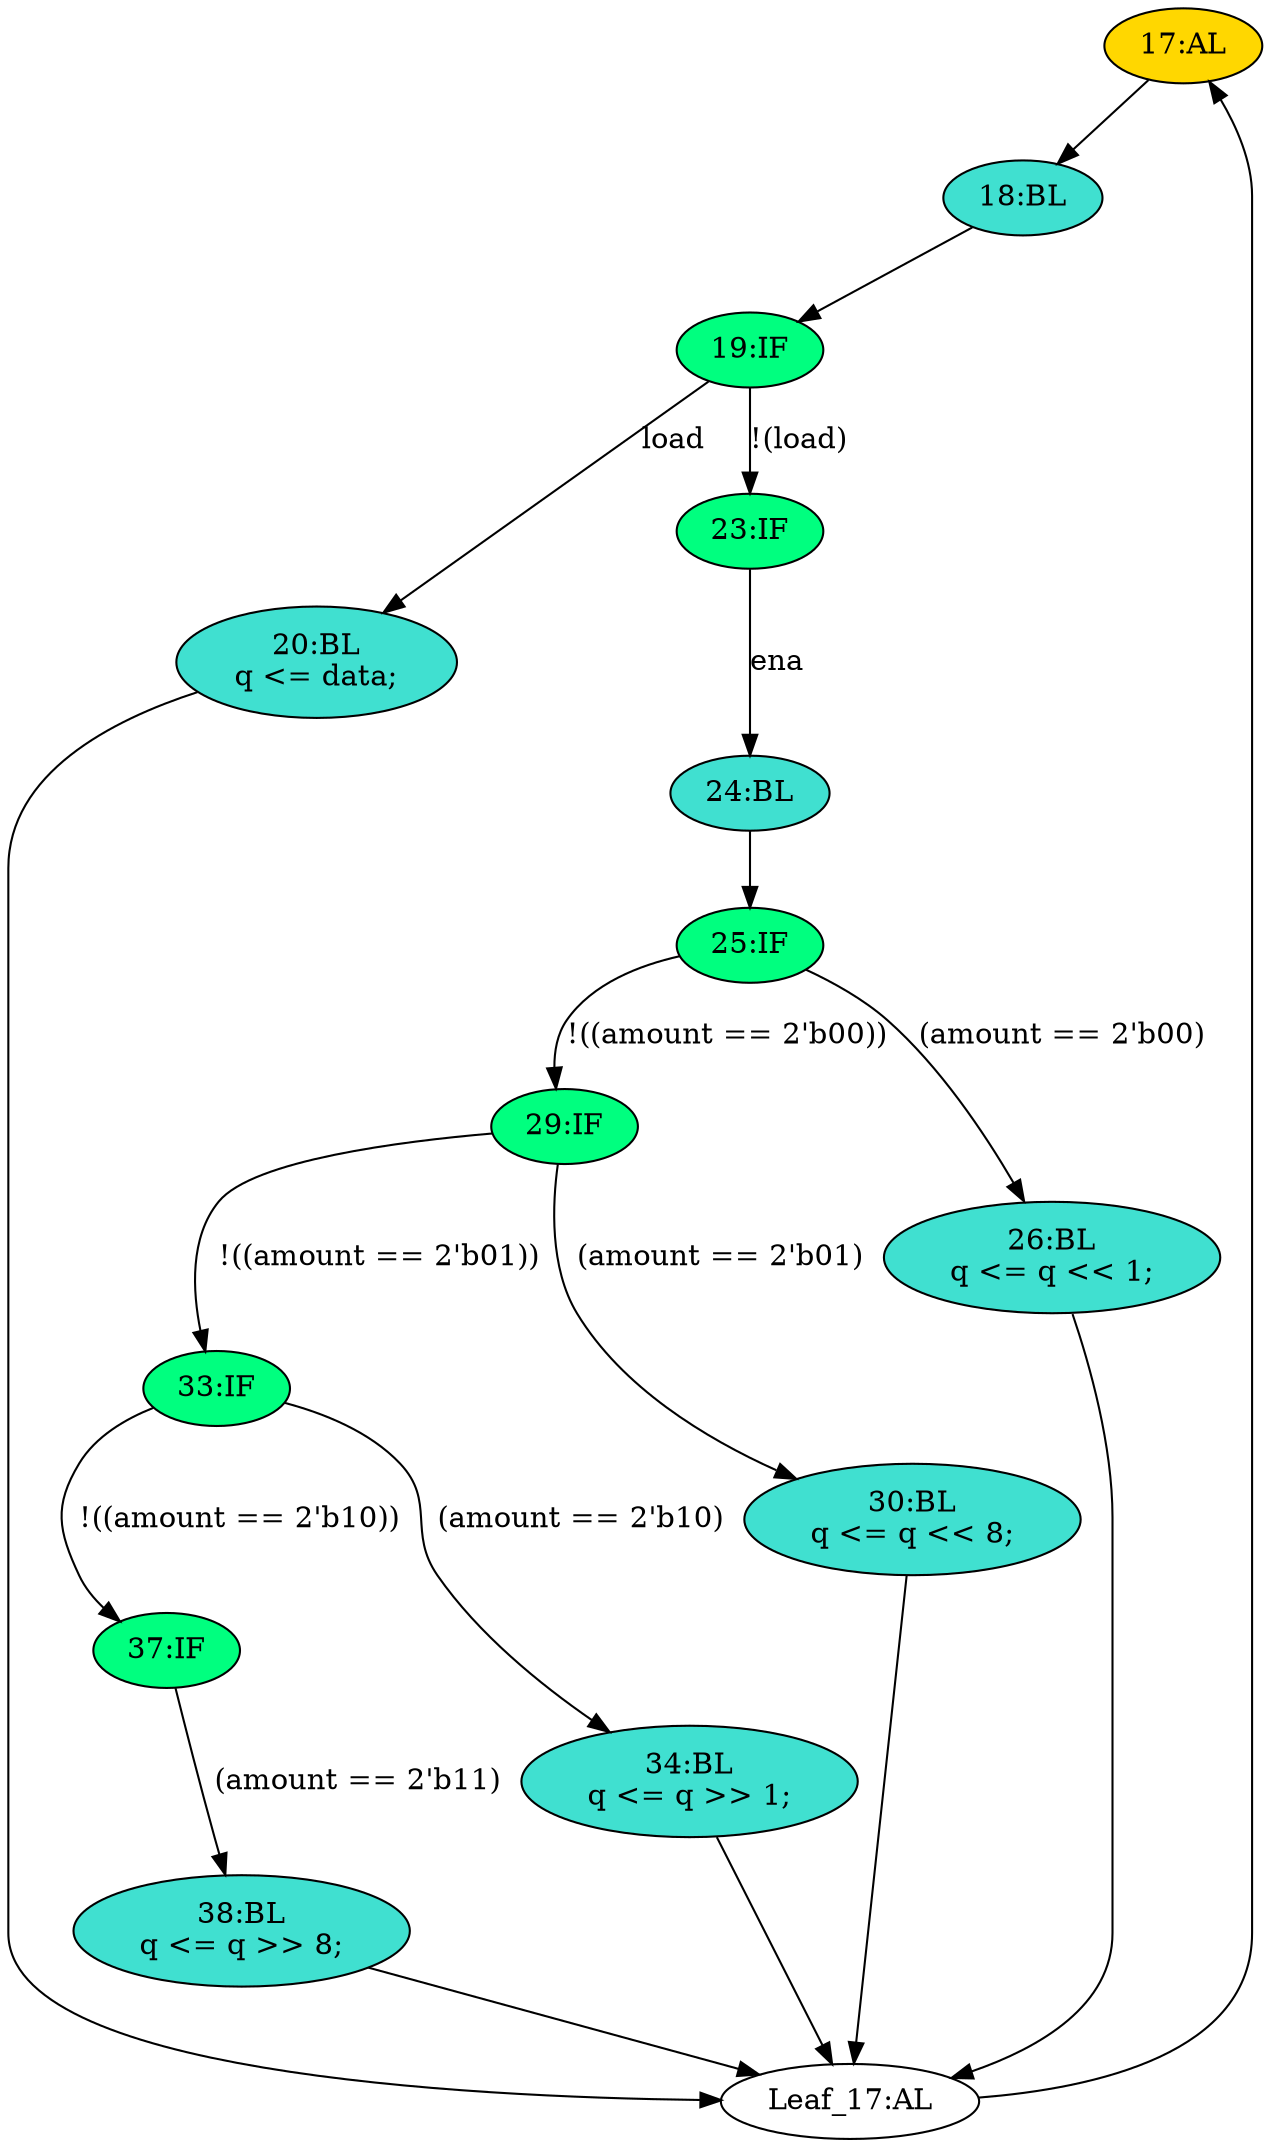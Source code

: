 strict digraph "compose( ,  )" {
	node [label="\N"];
	"17:AL"	[ast="<pyverilog.vparser.ast.Always object at 0x7f207e4f71d0>",
		clk_sens=True,
		fillcolor=gold,
		label="17:AL",
		sens="['clk']",
		statements="[]",
		style=filled,
		typ=Always,
		use_var="['load', 'ena', 'amount', 'data', 'q']"];
	"18:BL"	[ast="<pyverilog.vparser.ast.Block object at 0x7f207e4e3d10>",
		fillcolor=turquoise,
		label="18:BL",
		statements="[]",
		style=filled,
		typ=Block];
	"17:AL" -> "18:BL"	[cond="[]",
		lineno=None];
	"20:BL"	[ast="<pyverilog.vparser.ast.Block object at 0x7f207e4f7090>",
		fillcolor=turquoise,
		label="20:BL
q <= data;",
		statements="[<pyverilog.vparser.ast.NonblockingSubstitution object at 0x7f207e4e3210>]",
		style=filled,
		typ=Block];
	"Leaf_17:AL"	[def_var="['q']",
		label="Leaf_17:AL"];
	"20:BL" -> "Leaf_17:AL"	[cond="[]",
		lineno=None];
	"37:IF"	[ast="<pyverilog.vparser.ast.IfStatement object at 0x7f207e158d10>",
		fillcolor=springgreen,
		label="37:IF",
		statements="[]",
		style=filled,
		typ=IfStatement];
	"38:BL"	[ast="<pyverilog.vparser.ast.Block object at 0x7f207e158810>",
		fillcolor=turquoise,
		label="38:BL
q <= q >> 8;",
		statements="[<pyverilog.vparser.ast.NonblockingSubstitution object at 0x7f207e158bd0>]",
		style=filled,
		typ=Block];
	"37:IF" -> "38:BL"	[cond="['amount']",
		label="(amount == 2'b11)",
		lineno=37];
	"33:IF"	[ast="<pyverilog.vparser.ast.IfStatement object at 0x7f207fde8ad0>",
		fillcolor=springgreen,
		label="33:IF",
		statements="[]",
		style=filled,
		typ=IfStatement];
	"33:IF" -> "37:IF"	[cond="['amount']",
		label="!((amount == 2'b10))",
		lineno=33];
	"34:BL"	[ast="<pyverilog.vparser.ast.Block object at 0x7f207e56a1d0>",
		fillcolor=turquoise,
		label="34:BL
q <= q >> 1;",
		statements="[<pyverilog.vparser.ast.NonblockingSubstitution object at 0x7f207e506510>]",
		style=filled,
		typ=Block];
	"33:IF" -> "34:BL"	[cond="['amount']",
		label="(amount == 2'b10)",
		lineno=33];
	"30:BL"	[ast="<pyverilog.vparser.ast.Block object at 0x7f207e4e6150>",
		fillcolor=turquoise,
		label="30:BL
q <= q << 8;",
		statements="[<pyverilog.vparser.ast.NonblockingSubstitution object at 0x7f207e901610>]",
		style=filled,
		typ=Block];
	"30:BL" -> "Leaf_17:AL"	[cond="[]",
		lineno=None];
	"24:BL"	[ast="<pyverilog.vparser.ast.Block object at 0x7f207e48e550>",
		fillcolor=turquoise,
		label="24:BL",
		statements="[]",
		style=filled,
		typ=Block];
	"25:IF"	[ast="<pyverilog.vparser.ast.IfStatement object at 0x7f207e4fdc50>",
		fillcolor=springgreen,
		label="25:IF",
		statements="[]",
		style=filled,
		typ=IfStatement];
	"24:BL" -> "25:IF"	[cond="[]",
		lineno=None];
	"19:IF"	[ast="<pyverilog.vparser.ast.IfStatement object at 0x7f207e4e3ed0>",
		fillcolor=springgreen,
		label="19:IF",
		statements="[]",
		style=filled,
		typ=IfStatement];
	"19:IF" -> "20:BL"	[cond="['load']",
		label=load,
		lineno=19];
	"23:IF"	[ast="<pyverilog.vparser.ast.IfStatement object at 0x7f207e48ecd0>",
		fillcolor=springgreen,
		label="23:IF",
		statements="[]",
		style=filled,
		typ=IfStatement];
	"19:IF" -> "23:IF"	[cond="['load']",
		label="!(load)",
		lineno=19];
	"18:BL" -> "19:IF"	[cond="[]",
		lineno=None];
	"38:BL" -> "Leaf_17:AL"	[cond="[]",
		lineno=None];
	"29:IF"	[ast="<pyverilog.vparser.ast.IfStatement object at 0x7f207e4e6450>",
		fillcolor=springgreen,
		label="29:IF",
		statements="[]",
		style=filled,
		typ=IfStatement];
	"25:IF" -> "29:IF"	[cond="['amount']",
		label="!((amount == 2'b00))",
		lineno=25];
	"26:BL"	[ast="<pyverilog.vparser.ast.Block object at 0x7f207e4f1390>",
		fillcolor=turquoise,
		label="26:BL
q <= q << 1;",
		statements="[<pyverilog.vparser.ast.NonblockingSubstitution object at 0x7f207e4fdd10>]",
		style=filled,
		typ=Block];
	"25:IF" -> "26:BL"	[cond="['amount']",
		label="(amount == 2'b00)",
		lineno=25];
	"34:BL" -> "Leaf_17:AL"	[cond="[]",
		lineno=None];
	"23:IF" -> "24:BL"	[cond="['ena']",
		label=ena,
		lineno=23];
	"29:IF" -> "33:IF"	[cond="['amount']",
		label="!((amount == 2'b01))",
		lineno=29];
	"29:IF" -> "30:BL"	[cond="['amount']",
		label="(amount == 2'b01)",
		lineno=29];
	"26:BL" -> "Leaf_17:AL"	[cond="[]",
		lineno=None];
	"Leaf_17:AL" -> "17:AL";
}
